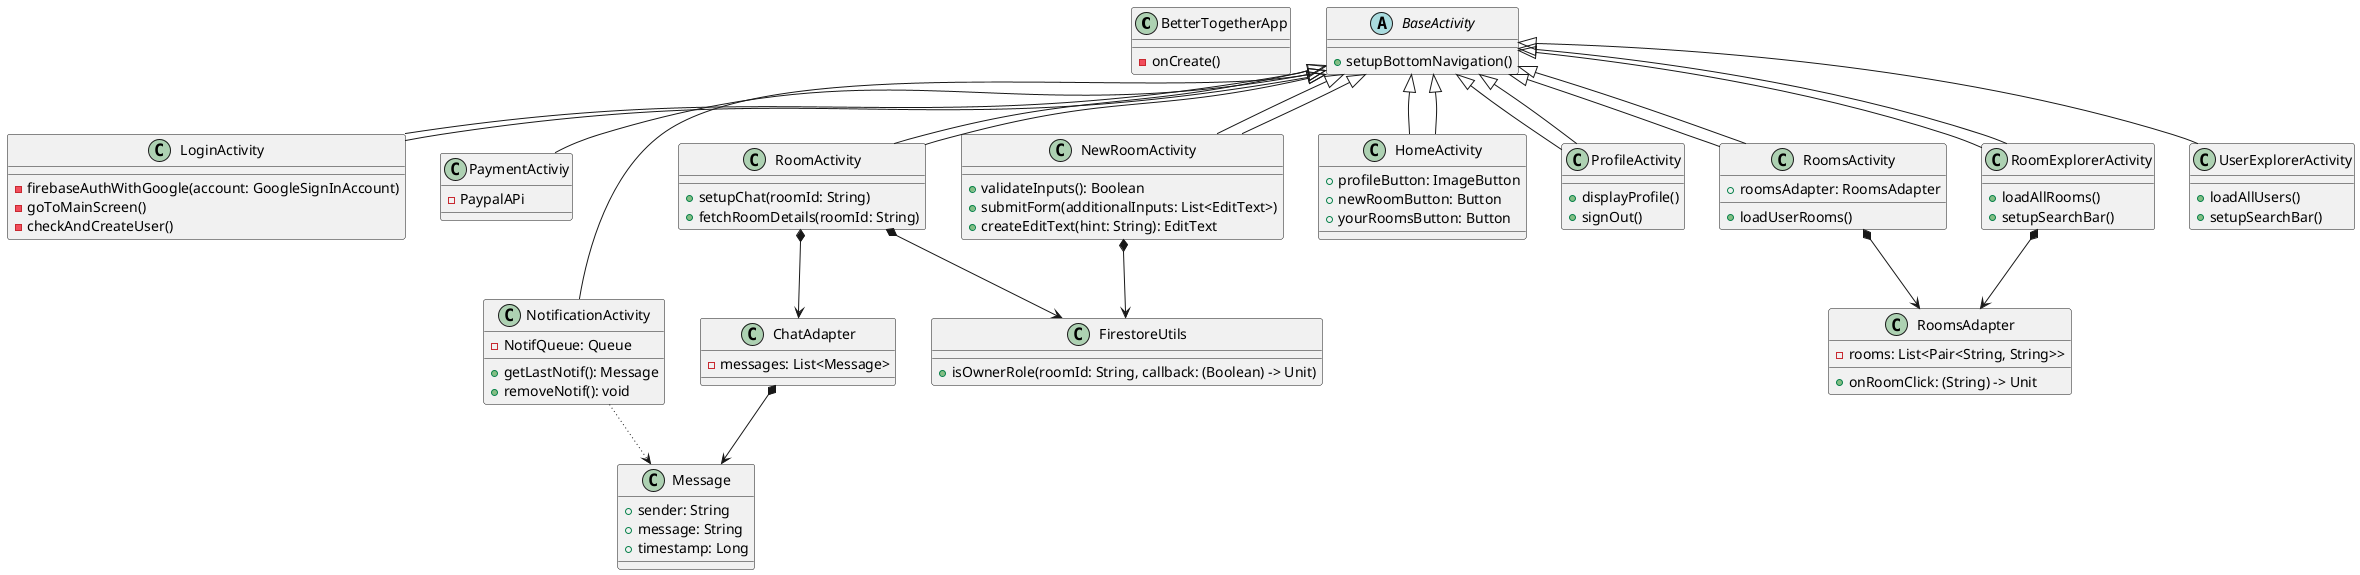 @startuml
class BetterTogetherApp {
    - onCreate()
}

abstract class BaseActivity {
    + setupBottomNavigation()
}

class LoginActivity extends BaseActivity {
    - firebaseAuthWithGoogle(account: GoogleSignInAccount)
    - goToMainScreen()
    - checkAndCreateUser()
}

class PaymentActiviy extends BaseActivity{
    - PaypalAPi
}
class NotificationActivity extends BaseActivity{
    - NotifQueue: Queue
    + getLastNotif(): Message
    + removeNotif(): void

}
class RoomActivity extends BaseActivity {
    + setupChat(roomId: String)
    + fetchRoomDetails(roomId: String)
}
class NewRoomActivity extends BaseActivity {
    + validateInputs(): Boolean
    + submitForm(additionalInputs: List<EditText>)
    + createEditText(hint: String): EditText
}
class HomeActivity extends BaseActivity {
    + profileButton: ImageButton
    + newRoomButton: Button
    + yourRoomsButton: Button
}

class ProfileActivity extends BaseActivity {
    + displayProfile()
    + signOut()
}

class RoomsActivity extends BaseActivity {
    + loadUserRooms()
    + roomsAdapter: RoomsAdapter
}
class RoomExplorerActivity extends BaseActivity {
    + loadAllRooms()
    + setupSearchBar()
}
class UserExplorerActivity extends BaseActivity {
    + loadAllUsers()
    + setupSearchBar()
}


class RoomsAdapter {
    - rooms: List<Pair<String, String>>
    + onRoomClick: (String) -> Unit
}

class ChatAdapter {
    - messages: List<Message>
}

class Message {
    + sender: String
    + message: String
    + timestamp: Long
}

class FirestoreUtils {
    + isOwnerRole(roomId: String, callback: (Boolean) -> Unit)
}
NotificationActivity -[dotted]-> Message

BaseActivity <|-- LoginActivity
BaseActivity <|-- HomeActivity
BaseActivity <|-- ProfileActivity
BaseActivity <|-- RoomsActivity
BaseActivity <|-- RoomActivity
BaseActivity <|-- RoomExplorerActivity
BaseActivity <|-- NewRoomActivity
RoomsActivity *--> RoomsAdapter
RoomActivity *--> ChatAdapter
ChatAdapter *--> Message
RoomExplorerActivity *--> RoomsAdapter
NewRoomActivity *--> FirestoreUtils
RoomActivity *--> FirestoreUtils
@enduml
